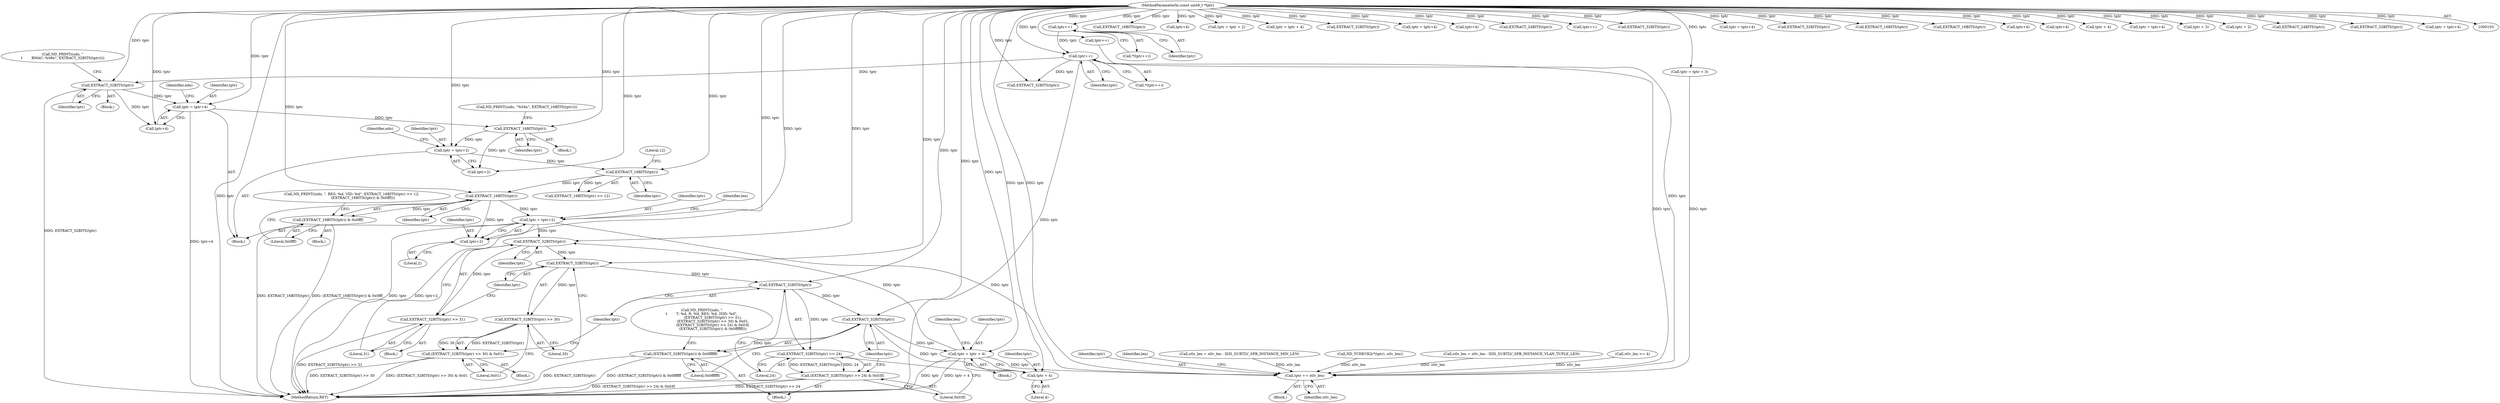 digraph "0_tcpdump_b20e1639dbac84b3fcb393858521c13ad47a9d70@pointer" {
"1000396" [label="(Call,EXTRACT_16BITS(tptr))"];
"1000392" [label="(Call,EXTRACT_16BITS(tptr))"];
"1000380" [label="(Call,tptr = tptr+2)"];
"1000378" [label="(Call,EXTRACT_16BITS(tptr))"];
"1000368" [label="(Call,tptr = tptr+4)"];
"1000366" [label="(Call,EXTRACT_32BITS(tptr))"];
"1000128" [label="(Call,tptr++)"];
"1000123" [label="(Call,tptr++)"];
"1000105" [label="(MethodParameterIn,const uint8_t *tptr)"];
"1000395" [label="(Call,(EXTRACT_16BITS(tptr)) & 0x0fff)"];
"1000399" [label="(Call,tptr = tptr+2)"];
"1000430" [label="(Call,EXTRACT_32BITS(tptr))"];
"1000429" [label="(Call,EXTRACT_32BITS(tptr) >> 31)"];
"1000436" [label="(Call,EXTRACT_32BITS(tptr))"];
"1000435" [label="(Call,EXTRACT_32BITS(tptr) >> 30)"];
"1000434" [label="(Call,(EXTRACT_32BITS(tptr) >> 30) & 0x01)"];
"1000443" [label="(Call,EXTRACT_32BITS(tptr))"];
"1000442" [label="(Call,EXTRACT_32BITS(tptr) >> 24)"];
"1000441" [label="(Call,(EXTRACT_32BITS(tptr) >> 24) & 0x03f)"];
"1000448" [label="(Call,EXTRACT_32BITS(tptr))"];
"1000447" [label="(Call,(EXTRACT_32BITS(tptr)) & 0x0ffffff)"];
"1000451" [label="(Call,tptr = tptr + 4)"];
"1000469" [label="(Call,tptr += stlv_len)"];
"1000453" [label="(Call,tptr + 4)"];
"1000401" [label="(Call,tptr+2)"];
"1000105" [label="(MethodParameterIn,const uint8_t *tptr)"];
"1000230" [label="(Call,EXTRACT_16BITS(tptr))"];
"1000391" [label="(Call,EXTRACT_16BITS(tptr) >> 12)"];
"1000124" [label="(Identifier,tptr)"];
"1000439" [label="(Literal,0x01)"];
"1000490" [label="(MethodReturn,RET)"];
"1000370" [label="(Call,tptr+4)"];
"1000171" [label="(Call,EXTRACT_32BITS(tptr))"];
"1000470" [label="(Identifier,tptr)"];
"1000127" [label="(Call,*(tptr++))"];
"1000393" [label="(Identifier,tptr)"];
"1000437" [label="(Identifier,tptr)"];
"1000373" [label="(Call,ND_PRINT((ndo, \"%04x\", EXTRACT_16BITS(tptr))))"];
"1000428" [label="(Block,)"];
"1000396" [label="(Call,EXTRACT_16BITS(tptr))"];
"1000258" [label="(Call,tptr++)"];
"1000375" [label="(Identifier,ndo)"];
"1000199" [label="(Call,tptr+4)"];
"1000380" [label="(Call,tptr = tptr+2)"];
"1000209" [label="(Call,tptr = tptr + 2)"];
"1000451" [label="(Call,tptr = tptr + 4)"];
"1000122" [label="(Call,*(tptr++))"];
"1000390" [label="(Block,)"];
"1000395" [label="(Call,(EXTRACT_16BITS(tptr)) & 0x0fff)"];
"1000399" [label="(Call,tptr = tptr+2)"];
"1000445" [label="(Literal,24)"];
"1000316" [label="(Call,tptr = tptr + 4)"];
"1000195" [label="(Call,EXTRACT_32BITS(tptr))"];
"1000441" [label="(Call,(EXTRACT_32BITS(tptr) >> 24) & 0x03f)"];
"1000448" [label="(Call,EXTRACT_32BITS(tptr))"];
"1000473" [label="(Identifier,len)"];
"1000385" [label="(Call,ND_PRINT((ndo, \", RES: %d, VID: %d\", EXTRACT_16BITS(tptr) >> 12,\n                    (EXTRACT_16BITS(tptr)) & 0x0fff)))"];
"1000454" [label="(Identifier,tptr)"];
"1000197" [label="(Call,tptr = tptr+4)"];
"1000457" [label="(Identifier,len)"];
"1000337" [label="(Call,tptr = tptr + 3)"];
"1000159" [label="(Block,)"];
"1000438" [label="(Literal,30)"];
"1000443" [label="(Call,EXTRACT_32BITS(tptr))"];
"1000392" [label="(Call,EXTRACT_16BITS(tptr))"];
"1000469" [label="(Call,tptr += stlv_len)"];
"1000394" [label="(Literal,12)"];
"1000265" [label="(Call,stlv_len = stlv_len - ISIS_SUBTLV_SPB_INSTANCE_MIN_LEN)"];
"1000435" [label="(Call,EXTRACT_32BITS(tptr) >> 30)"];
"1000187" [label="(Call,tptr+4)"];
"1000434" [label="(Call,(EXTRACT_32BITS(tptr) >> 30) & 0x01)"];
"1000418" [label="(Block,)"];
"1000329" [label="(Call,EXTRACT_24BITS(tptr))"];
"1000436" [label="(Call,EXTRACT_32BITS(tptr))"];
"1000397" [label="(Identifier,tptr)"];
"1000307" [label="(Call,tptr++)"];
"1000455" [label="(Literal,4)"];
"1000367" [label="(Identifier,tptr)"];
"1000240" [label="(Call,EXTRACT_32BITS(tptr))"];
"1000153" [label="(Call,ND_TCHECK2(*(tptr), stlv_len))"];
"1000369" [label="(Identifier,tptr)"];
"1000433" [label="(Block,)"];
"1000382" [label="(Call,tptr+2)"];
"1000368" [label="(Call,tptr = tptr+4)"];
"1000185" [label="(Call,tptr = tptr+4)"];
"1000347" [label="(Call,stlv_len = stlv_len - ISIS_SUBTLV_SPB_INSTANCE_VLAN_TUPLE_LEN)"];
"1000379" [label="(Identifier,tptr)"];
"1000361" [label="(Call,ND_PRINT((ndo, \"\n\t        BMAC: %08x\", EXTRACT_32BITS(tptr))))"];
"1000129" [label="(Identifier,tptr)"];
"1000183" [label="(Call,EXTRACT_32BITS(tptr))"];
"1000401" [label="(Call,tptr+2)"];
"1000207" [label="(Call,EXTRACT_16BITS(tptr))"];
"1000378" [label="(Call,EXTRACT_16BITS(tptr))"];
"1000447" [label="(Call,(EXTRACT_32BITS(tptr)) & 0x0ffffff)"];
"1000423" [label="(Call,ND_PRINT((ndo, \"\n\t        T: %d, R: %d, RES: %d, ISID: %d\",\n                    (EXTRACT_32BITS(tptr) >> 31),\n                    (EXTRACT_32BITS(tptr) >> 30) & 0x01,\n                    (EXTRACT_32BITS(tptr) >> 24) & 0x03f,\n                    (EXTRACT_32BITS(tptr)) & 0x0ffffff)))"];
"1000431" [label="(Identifier,tptr)"];
"1000446" [label="(Literal,0x03f)"];
"1000405" [label="(Identifier,len)"];
"1000398" [label="(Literal,0x0fff)"];
"1000123" [label="(Call,tptr++)"];
"1000220" [label="(Call,EXTRACT_16BITS(tptr))"];
"1000245" [label="(Call,tptr+4)"];
"1000415" [label="(Call,stlv_len >= 4)"];
"1000387" [label="(Identifier,ndo)"];
"1000442" [label="(Call,EXTRACT_32BITS(tptr) >> 24)"];
"1000381" [label="(Identifier,tptr)"];
"1000175" [label="(Call,tptr+4)"];
"1000402" [label="(Identifier,tptr)"];
"1000471" [label="(Identifier,stlv_len)"];
"1000450" [label="(Literal,0x0ffffff)"];
"1000453" [label="(Call,tptr + 4)"];
"1000318" [label="(Call,tptr + 4)"];
"1000403" [label="(Literal,2)"];
"1000364" [label="(Block,)"];
"1000376" [label="(Block,)"];
"1000444" [label="(Identifier,tptr)"];
"1000452" [label="(Identifier,tptr)"];
"1000366" [label="(Call,EXTRACT_32BITS(tptr))"];
"1000243" [label="(Call,tptr = tptr+4)"];
"1000339" [label="(Call,tptr + 3)"];
"1000400" [label="(Identifier,tptr)"];
"1000211" [label="(Call,tptr + 2)"];
"1000334" [label="(Call,EXTRACT_24BITS(tptr))"];
"1000440" [label="(Block,)"];
"1000314" [label="(Call,EXTRACT_32BITS(tptr))"];
"1000173" [label="(Call,tptr = tptr+4)"];
"1000115" [label="(Block,)"];
"1000430" [label="(Call,EXTRACT_32BITS(tptr))"];
"1000449" [label="(Identifier,tptr)"];
"1000432" [label="(Literal,31)"];
"1000429" [label="(Call,EXTRACT_32BITS(tptr) >> 31)"];
"1000128" [label="(Call,tptr++)"];
"1000396" -> "1000395"  [label="AST: "];
"1000396" -> "1000397"  [label="CFG: "];
"1000397" -> "1000396"  [label="AST: "];
"1000398" -> "1000396"  [label="CFG: "];
"1000396" -> "1000395"  [label="DDG: tptr"];
"1000392" -> "1000396"  [label="DDG: tptr"];
"1000105" -> "1000396"  [label="DDG: tptr"];
"1000396" -> "1000399"  [label="DDG: tptr"];
"1000396" -> "1000401"  [label="DDG: tptr"];
"1000392" -> "1000391"  [label="AST: "];
"1000392" -> "1000393"  [label="CFG: "];
"1000393" -> "1000392"  [label="AST: "];
"1000394" -> "1000392"  [label="CFG: "];
"1000392" -> "1000391"  [label="DDG: tptr"];
"1000380" -> "1000392"  [label="DDG: tptr"];
"1000105" -> "1000392"  [label="DDG: tptr"];
"1000380" -> "1000159"  [label="AST: "];
"1000380" -> "1000382"  [label="CFG: "];
"1000381" -> "1000380"  [label="AST: "];
"1000382" -> "1000380"  [label="AST: "];
"1000387" -> "1000380"  [label="CFG: "];
"1000378" -> "1000380"  [label="DDG: tptr"];
"1000105" -> "1000380"  [label="DDG: tptr"];
"1000378" -> "1000376"  [label="AST: "];
"1000378" -> "1000379"  [label="CFG: "];
"1000379" -> "1000378"  [label="AST: "];
"1000373" -> "1000378"  [label="CFG: "];
"1000368" -> "1000378"  [label="DDG: tptr"];
"1000105" -> "1000378"  [label="DDG: tptr"];
"1000378" -> "1000382"  [label="DDG: tptr"];
"1000368" -> "1000159"  [label="AST: "];
"1000368" -> "1000370"  [label="CFG: "];
"1000369" -> "1000368"  [label="AST: "];
"1000370" -> "1000368"  [label="AST: "];
"1000375" -> "1000368"  [label="CFG: "];
"1000368" -> "1000490"  [label="DDG: tptr+4"];
"1000366" -> "1000368"  [label="DDG: tptr"];
"1000105" -> "1000368"  [label="DDG: tptr"];
"1000366" -> "1000364"  [label="AST: "];
"1000366" -> "1000367"  [label="CFG: "];
"1000367" -> "1000366"  [label="AST: "];
"1000361" -> "1000366"  [label="CFG: "];
"1000366" -> "1000490"  [label="DDG: EXTRACT_32BITS(tptr)"];
"1000128" -> "1000366"  [label="DDG: tptr"];
"1000105" -> "1000366"  [label="DDG: tptr"];
"1000366" -> "1000370"  [label="DDG: tptr"];
"1000128" -> "1000127"  [label="AST: "];
"1000128" -> "1000129"  [label="CFG: "];
"1000129" -> "1000128"  [label="AST: "];
"1000127" -> "1000128"  [label="CFG: "];
"1000128" -> "1000490"  [label="DDG: tptr"];
"1000123" -> "1000128"  [label="DDG: tptr"];
"1000105" -> "1000128"  [label="DDG: tptr"];
"1000128" -> "1000171"  [label="DDG: tptr"];
"1000128" -> "1000469"  [label="DDG: tptr"];
"1000123" -> "1000122"  [label="AST: "];
"1000123" -> "1000124"  [label="CFG: "];
"1000124" -> "1000123"  [label="AST: "];
"1000122" -> "1000123"  [label="CFG: "];
"1000105" -> "1000123"  [label="DDG: tptr"];
"1000105" -> "1000103"  [label="AST: "];
"1000105" -> "1000490"  [label="DDG: tptr"];
"1000105" -> "1000171"  [label="DDG: tptr"];
"1000105" -> "1000173"  [label="DDG: tptr"];
"1000105" -> "1000175"  [label="DDG: tptr"];
"1000105" -> "1000183"  [label="DDG: tptr"];
"1000105" -> "1000185"  [label="DDG: tptr"];
"1000105" -> "1000187"  [label="DDG: tptr"];
"1000105" -> "1000195"  [label="DDG: tptr"];
"1000105" -> "1000197"  [label="DDG: tptr"];
"1000105" -> "1000199"  [label="DDG: tptr"];
"1000105" -> "1000207"  [label="DDG: tptr"];
"1000105" -> "1000209"  [label="DDG: tptr"];
"1000105" -> "1000211"  [label="DDG: tptr"];
"1000105" -> "1000220"  [label="DDG: tptr"];
"1000105" -> "1000230"  [label="DDG: tptr"];
"1000105" -> "1000240"  [label="DDG: tptr"];
"1000105" -> "1000243"  [label="DDG: tptr"];
"1000105" -> "1000245"  [label="DDG: tptr"];
"1000105" -> "1000258"  [label="DDG: tptr"];
"1000105" -> "1000307"  [label="DDG: tptr"];
"1000105" -> "1000314"  [label="DDG: tptr"];
"1000105" -> "1000316"  [label="DDG: tptr"];
"1000105" -> "1000318"  [label="DDG: tptr"];
"1000105" -> "1000329"  [label="DDG: tptr"];
"1000105" -> "1000334"  [label="DDG: tptr"];
"1000105" -> "1000337"  [label="DDG: tptr"];
"1000105" -> "1000339"  [label="DDG: tptr"];
"1000105" -> "1000370"  [label="DDG: tptr"];
"1000105" -> "1000382"  [label="DDG: tptr"];
"1000105" -> "1000399"  [label="DDG: tptr"];
"1000105" -> "1000401"  [label="DDG: tptr"];
"1000105" -> "1000430"  [label="DDG: tptr"];
"1000105" -> "1000436"  [label="DDG: tptr"];
"1000105" -> "1000443"  [label="DDG: tptr"];
"1000105" -> "1000448"  [label="DDG: tptr"];
"1000105" -> "1000451"  [label="DDG: tptr"];
"1000105" -> "1000453"  [label="DDG: tptr"];
"1000105" -> "1000469"  [label="DDG: tptr"];
"1000395" -> "1000390"  [label="AST: "];
"1000395" -> "1000398"  [label="CFG: "];
"1000398" -> "1000395"  [label="AST: "];
"1000385" -> "1000395"  [label="CFG: "];
"1000395" -> "1000490"  [label="DDG: EXTRACT_16BITS(tptr)"];
"1000395" -> "1000490"  [label="DDG: (EXTRACT_16BITS(tptr)) & 0x0fff"];
"1000399" -> "1000159"  [label="AST: "];
"1000399" -> "1000401"  [label="CFG: "];
"1000400" -> "1000399"  [label="AST: "];
"1000401" -> "1000399"  [label="AST: "];
"1000405" -> "1000399"  [label="CFG: "];
"1000399" -> "1000490"  [label="DDG: tptr+2"];
"1000399" -> "1000490"  [label="DDG: tptr"];
"1000399" -> "1000430"  [label="DDG: tptr"];
"1000399" -> "1000469"  [label="DDG: tptr"];
"1000430" -> "1000429"  [label="AST: "];
"1000430" -> "1000431"  [label="CFG: "];
"1000431" -> "1000430"  [label="AST: "];
"1000432" -> "1000430"  [label="CFG: "];
"1000430" -> "1000429"  [label="DDG: tptr"];
"1000451" -> "1000430"  [label="DDG: tptr"];
"1000430" -> "1000436"  [label="DDG: tptr"];
"1000429" -> "1000428"  [label="AST: "];
"1000429" -> "1000432"  [label="CFG: "];
"1000432" -> "1000429"  [label="AST: "];
"1000437" -> "1000429"  [label="CFG: "];
"1000429" -> "1000490"  [label="DDG: EXTRACT_32BITS(tptr) >> 31"];
"1000436" -> "1000435"  [label="AST: "];
"1000436" -> "1000437"  [label="CFG: "];
"1000437" -> "1000436"  [label="AST: "];
"1000438" -> "1000436"  [label="CFG: "];
"1000436" -> "1000435"  [label="DDG: tptr"];
"1000436" -> "1000443"  [label="DDG: tptr"];
"1000435" -> "1000434"  [label="AST: "];
"1000435" -> "1000438"  [label="CFG: "];
"1000438" -> "1000435"  [label="AST: "];
"1000439" -> "1000435"  [label="CFG: "];
"1000435" -> "1000434"  [label="DDG: EXTRACT_32BITS(tptr)"];
"1000435" -> "1000434"  [label="DDG: 30"];
"1000434" -> "1000433"  [label="AST: "];
"1000434" -> "1000439"  [label="CFG: "];
"1000439" -> "1000434"  [label="AST: "];
"1000444" -> "1000434"  [label="CFG: "];
"1000434" -> "1000490"  [label="DDG: (EXTRACT_32BITS(tptr) >> 30) & 0x01"];
"1000434" -> "1000490"  [label="DDG: EXTRACT_32BITS(tptr) >> 30"];
"1000443" -> "1000442"  [label="AST: "];
"1000443" -> "1000444"  [label="CFG: "];
"1000444" -> "1000443"  [label="AST: "];
"1000445" -> "1000443"  [label="CFG: "];
"1000443" -> "1000442"  [label="DDG: tptr"];
"1000443" -> "1000448"  [label="DDG: tptr"];
"1000442" -> "1000441"  [label="AST: "];
"1000442" -> "1000445"  [label="CFG: "];
"1000445" -> "1000442"  [label="AST: "];
"1000446" -> "1000442"  [label="CFG: "];
"1000442" -> "1000441"  [label="DDG: EXTRACT_32BITS(tptr)"];
"1000442" -> "1000441"  [label="DDG: 24"];
"1000441" -> "1000440"  [label="AST: "];
"1000441" -> "1000446"  [label="CFG: "];
"1000446" -> "1000441"  [label="AST: "];
"1000449" -> "1000441"  [label="CFG: "];
"1000441" -> "1000490"  [label="DDG: EXTRACT_32BITS(tptr) >> 24"];
"1000441" -> "1000490"  [label="DDG: (EXTRACT_32BITS(tptr) >> 24) & 0x03f"];
"1000448" -> "1000447"  [label="AST: "];
"1000448" -> "1000449"  [label="CFG: "];
"1000449" -> "1000448"  [label="AST: "];
"1000450" -> "1000448"  [label="CFG: "];
"1000448" -> "1000447"  [label="DDG: tptr"];
"1000448" -> "1000451"  [label="DDG: tptr"];
"1000448" -> "1000453"  [label="DDG: tptr"];
"1000447" -> "1000440"  [label="AST: "];
"1000447" -> "1000450"  [label="CFG: "];
"1000450" -> "1000447"  [label="AST: "];
"1000423" -> "1000447"  [label="CFG: "];
"1000447" -> "1000490"  [label="DDG: (EXTRACT_32BITS(tptr)) & 0x0ffffff"];
"1000447" -> "1000490"  [label="DDG: EXTRACT_32BITS(tptr)"];
"1000451" -> "1000418"  [label="AST: "];
"1000451" -> "1000453"  [label="CFG: "];
"1000452" -> "1000451"  [label="AST: "];
"1000453" -> "1000451"  [label="AST: "];
"1000457" -> "1000451"  [label="CFG: "];
"1000451" -> "1000490"  [label="DDG: tptr"];
"1000451" -> "1000490"  [label="DDG: tptr + 4"];
"1000451" -> "1000469"  [label="DDG: tptr"];
"1000469" -> "1000115"  [label="AST: "];
"1000469" -> "1000471"  [label="CFG: "];
"1000470" -> "1000469"  [label="AST: "];
"1000471" -> "1000469"  [label="AST: "];
"1000473" -> "1000469"  [label="CFG: "];
"1000347" -> "1000469"  [label="DDG: stlv_len"];
"1000265" -> "1000469"  [label="DDG: stlv_len"];
"1000415" -> "1000469"  [label="DDG: stlv_len"];
"1000153" -> "1000469"  [label="DDG: stlv_len"];
"1000258" -> "1000469"  [label="DDG: tptr"];
"1000337" -> "1000469"  [label="DDG: tptr"];
"1000453" -> "1000455"  [label="CFG: "];
"1000454" -> "1000453"  [label="AST: "];
"1000455" -> "1000453"  [label="AST: "];
"1000401" -> "1000403"  [label="CFG: "];
"1000402" -> "1000401"  [label="AST: "];
"1000403" -> "1000401"  [label="AST: "];
}
